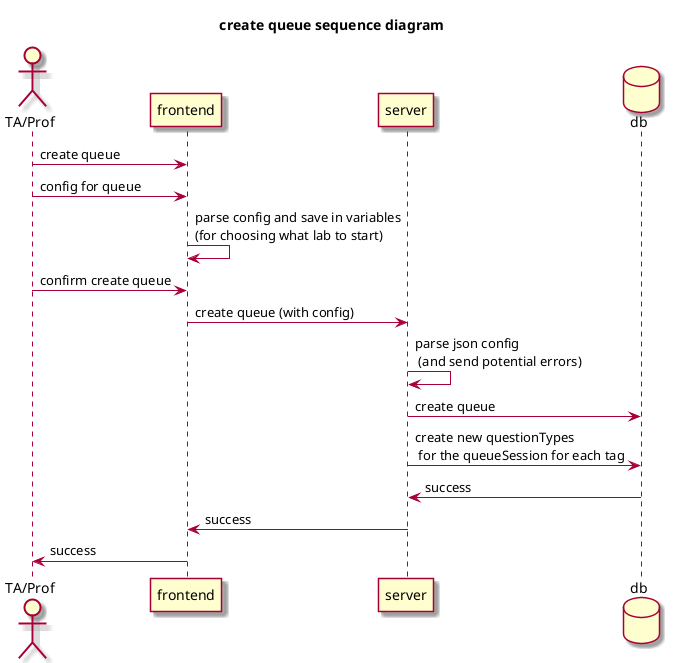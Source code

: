 @startuml

skin rose

title "create queue sequence diagram"

actor User as "TA/Prof"
participant frontend
participant server
database db

User -> frontend : create queue
User -> frontend : config for queue
frontend -> frontend : parse config and save in variables\n(for choosing what lab to start)
User -> frontend : confirm create queue
frontend -> server : create queue (with config)
server -> server : parse json config \n (and send potential errors)
server -> db : create queue
server -> db : create new questionTypes\n for the queueSession for each tag
server <- db : success
frontend <- server : success
User <- frontend : success

@enduml